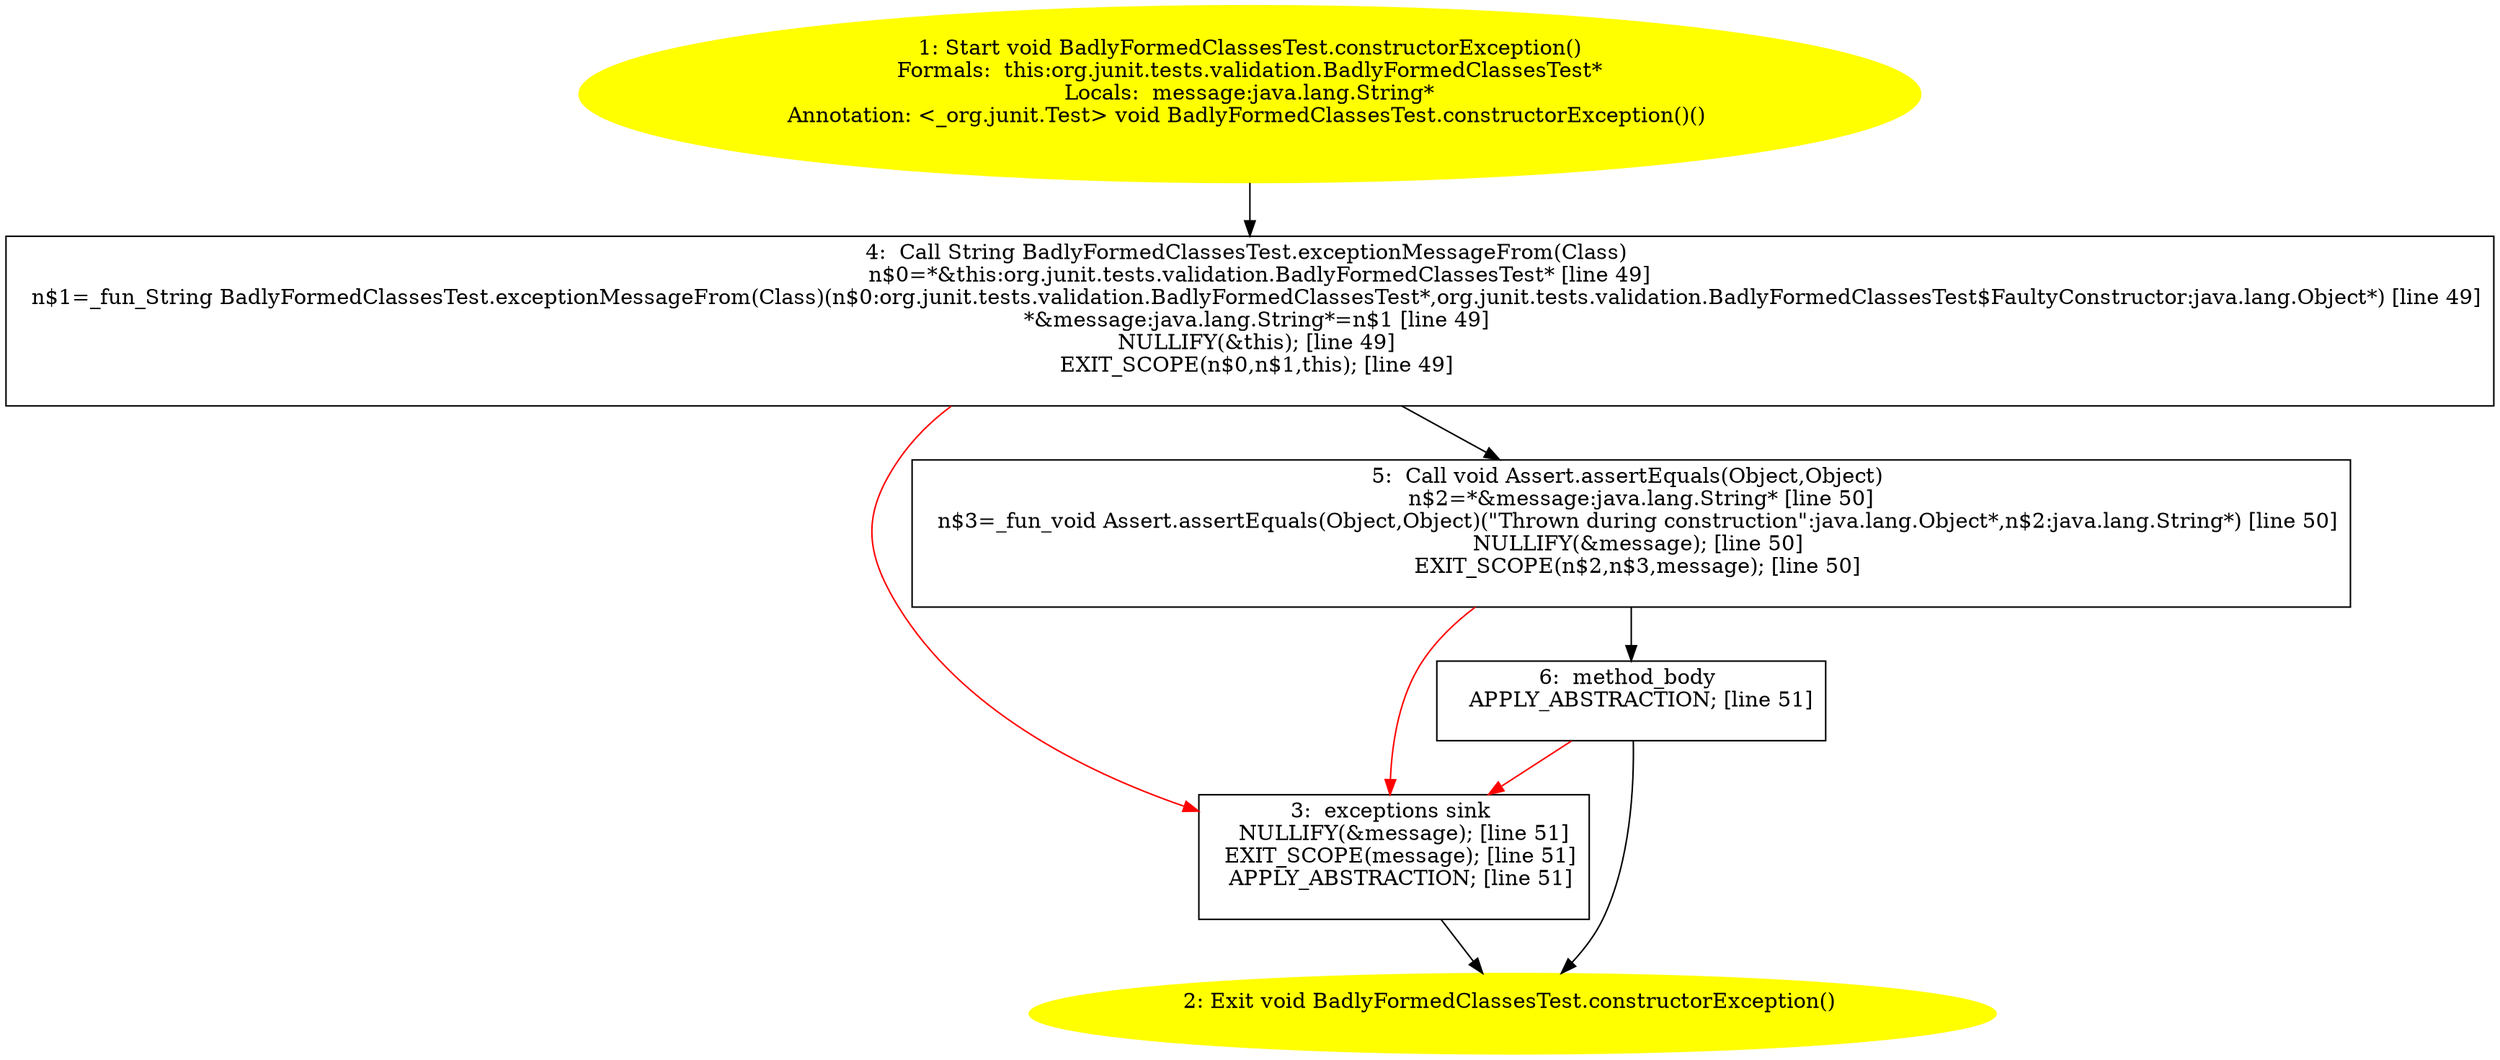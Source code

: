 /* @generated */
digraph cfg {
"org.junit.tests.validation.BadlyFormedClassesTest.constructorException():void.e1b55c89552357c36a486ff3030bef26_1" [label="1: Start void BadlyFormedClassesTest.constructorException()\nFormals:  this:org.junit.tests.validation.BadlyFormedClassesTest*\nLocals:  message:java.lang.String*\nAnnotation: <_org.junit.Test> void BadlyFormedClassesTest.constructorException()() \n  " color=yellow style=filled]
	

	 "org.junit.tests.validation.BadlyFormedClassesTest.constructorException():void.e1b55c89552357c36a486ff3030bef26_1" -> "org.junit.tests.validation.BadlyFormedClassesTest.constructorException():void.e1b55c89552357c36a486ff3030bef26_4" ;
"org.junit.tests.validation.BadlyFormedClassesTest.constructorException():void.e1b55c89552357c36a486ff3030bef26_2" [label="2: Exit void BadlyFormedClassesTest.constructorException() \n  " color=yellow style=filled]
	

"org.junit.tests.validation.BadlyFormedClassesTest.constructorException():void.e1b55c89552357c36a486ff3030bef26_3" [label="3:  exceptions sink \n   NULLIFY(&message); [line 51]\n  EXIT_SCOPE(message); [line 51]\n  APPLY_ABSTRACTION; [line 51]\n " shape="box"]
	

	 "org.junit.tests.validation.BadlyFormedClassesTest.constructorException():void.e1b55c89552357c36a486ff3030bef26_3" -> "org.junit.tests.validation.BadlyFormedClassesTest.constructorException():void.e1b55c89552357c36a486ff3030bef26_2" ;
"org.junit.tests.validation.BadlyFormedClassesTest.constructorException():void.e1b55c89552357c36a486ff3030bef26_4" [label="4:  Call String BadlyFormedClassesTest.exceptionMessageFrom(Class) \n   n$0=*&this:org.junit.tests.validation.BadlyFormedClassesTest* [line 49]\n  n$1=_fun_String BadlyFormedClassesTest.exceptionMessageFrom(Class)(n$0:org.junit.tests.validation.BadlyFormedClassesTest*,org.junit.tests.validation.BadlyFormedClassesTest$FaultyConstructor:java.lang.Object*) [line 49]\n  *&message:java.lang.String*=n$1 [line 49]\n  NULLIFY(&this); [line 49]\n  EXIT_SCOPE(n$0,n$1,this); [line 49]\n " shape="box"]
	

	 "org.junit.tests.validation.BadlyFormedClassesTest.constructorException():void.e1b55c89552357c36a486ff3030bef26_4" -> "org.junit.tests.validation.BadlyFormedClassesTest.constructorException():void.e1b55c89552357c36a486ff3030bef26_5" ;
	 "org.junit.tests.validation.BadlyFormedClassesTest.constructorException():void.e1b55c89552357c36a486ff3030bef26_4" -> "org.junit.tests.validation.BadlyFormedClassesTest.constructorException():void.e1b55c89552357c36a486ff3030bef26_3" [color="red" ];
"org.junit.tests.validation.BadlyFormedClassesTest.constructorException():void.e1b55c89552357c36a486ff3030bef26_5" [label="5:  Call void Assert.assertEquals(Object,Object) \n   n$2=*&message:java.lang.String* [line 50]\n  n$3=_fun_void Assert.assertEquals(Object,Object)(\"Thrown during construction\":java.lang.Object*,n$2:java.lang.String*) [line 50]\n  NULLIFY(&message); [line 50]\n  EXIT_SCOPE(n$2,n$3,message); [line 50]\n " shape="box"]
	

	 "org.junit.tests.validation.BadlyFormedClassesTest.constructorException():void.e1b55c89552357c36a486ff3030bef26_5" -> "org.junit.tests.validation.BadlyFormedClassesTest.constructorException():void.e1b55c89552357c36a486ff3030bef26_6" ;
	 "org.junit.tests.validation.BadlyFormedClassesTest.constructorException():void.e1b55c89552357c36a486ff3030bef26_5" -> "org.junit.tests.validation.BadlyFormedClassesTest.constructorException():void.e1b55c89552357c36a486ff3030bef26_3" [color="red" ];
"org.junit.tests.validation.BadlyFormedClassesTest.constructorException():void.e1b55c89552357c36a486ff3030bef26_6" [label="6:  method_body \n   APPLY_ABSTRACTION; [line 51]\n " shape="box"]
	

	 "org.junit.tests.validation.BadlyFormedClassesTest.constructorException():void.e1b55c89552357c36a486ff3030bef26_6" -> "org.junit.tests.validation.BadlyFormedClassesTest.constructorException():void.e1b55c89552357c36a486ff3030bef26_2" ;
	 "org.junit.tests.validation.BadlyFormedClassesTest.constructorException():void.e1b55c89552357c36a486ff3030bef26_6" -> "org.junit.tests.validation.BadlyFormedClassesTest.constructorException():void.e1b55c89552357c36a486ff3030bef26_3" [color="red" ];
}
